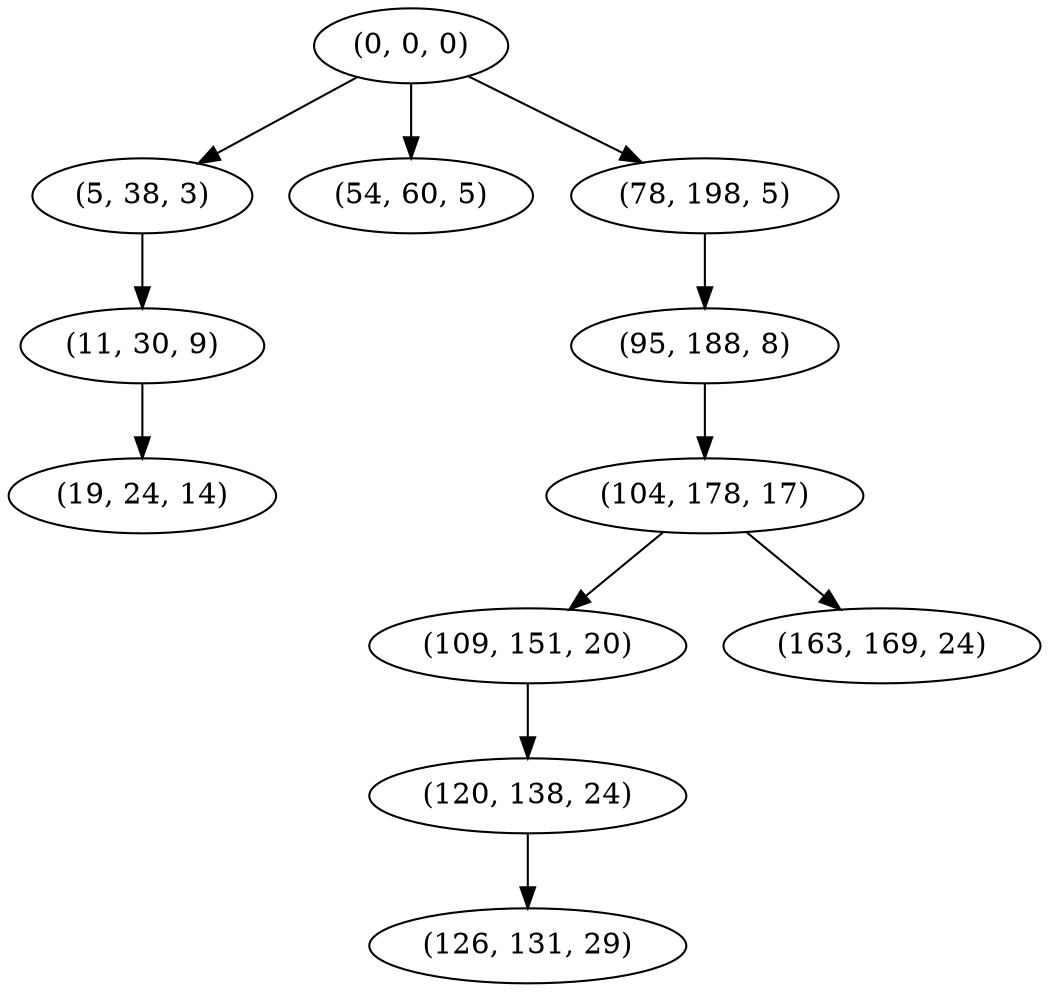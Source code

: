 digraph tree {
    "(0, 0, 0)";
    "(5, 38, 3)";
    "(11, 30, 9)";
    "(19, 24, 14)";
    "(54, 60, 5)";
    "(78, 198, 5)";
    "(95, 188, 8)";
    "(104, 178, 17)";
    "(109, 151, 20)";
    "(120, 138, 24)";
    "(126, 131, 29)";
    "(163, 169, 24)";
    "(0, 0, 0)" -> "(5, 38, 3)";
    "(0, 0, 0)" -> "(54, 60, 5)";
    "(0, 0, 0)" -> "(78, 198, 5)";
    "(5, 38, 3)" -> "(11, 30, 9)";
    "(11, 30, 9)" -> "(19, 24, 14)";
    "(78, 198, 5)" -> "(95, 188, 8)";
    "(95, 188, 8)" -> "(104, 178, 17)";
    "(104, 178, 17)" -> "(109, 151, 20)";
    "(104, 178, 17)" -> "(163, 169, 24)";
    "(109, 151, 20)" -> "(120, 138, 24)";
    "(120, 138, 24)" -> "(126, 131, 29)";
}
